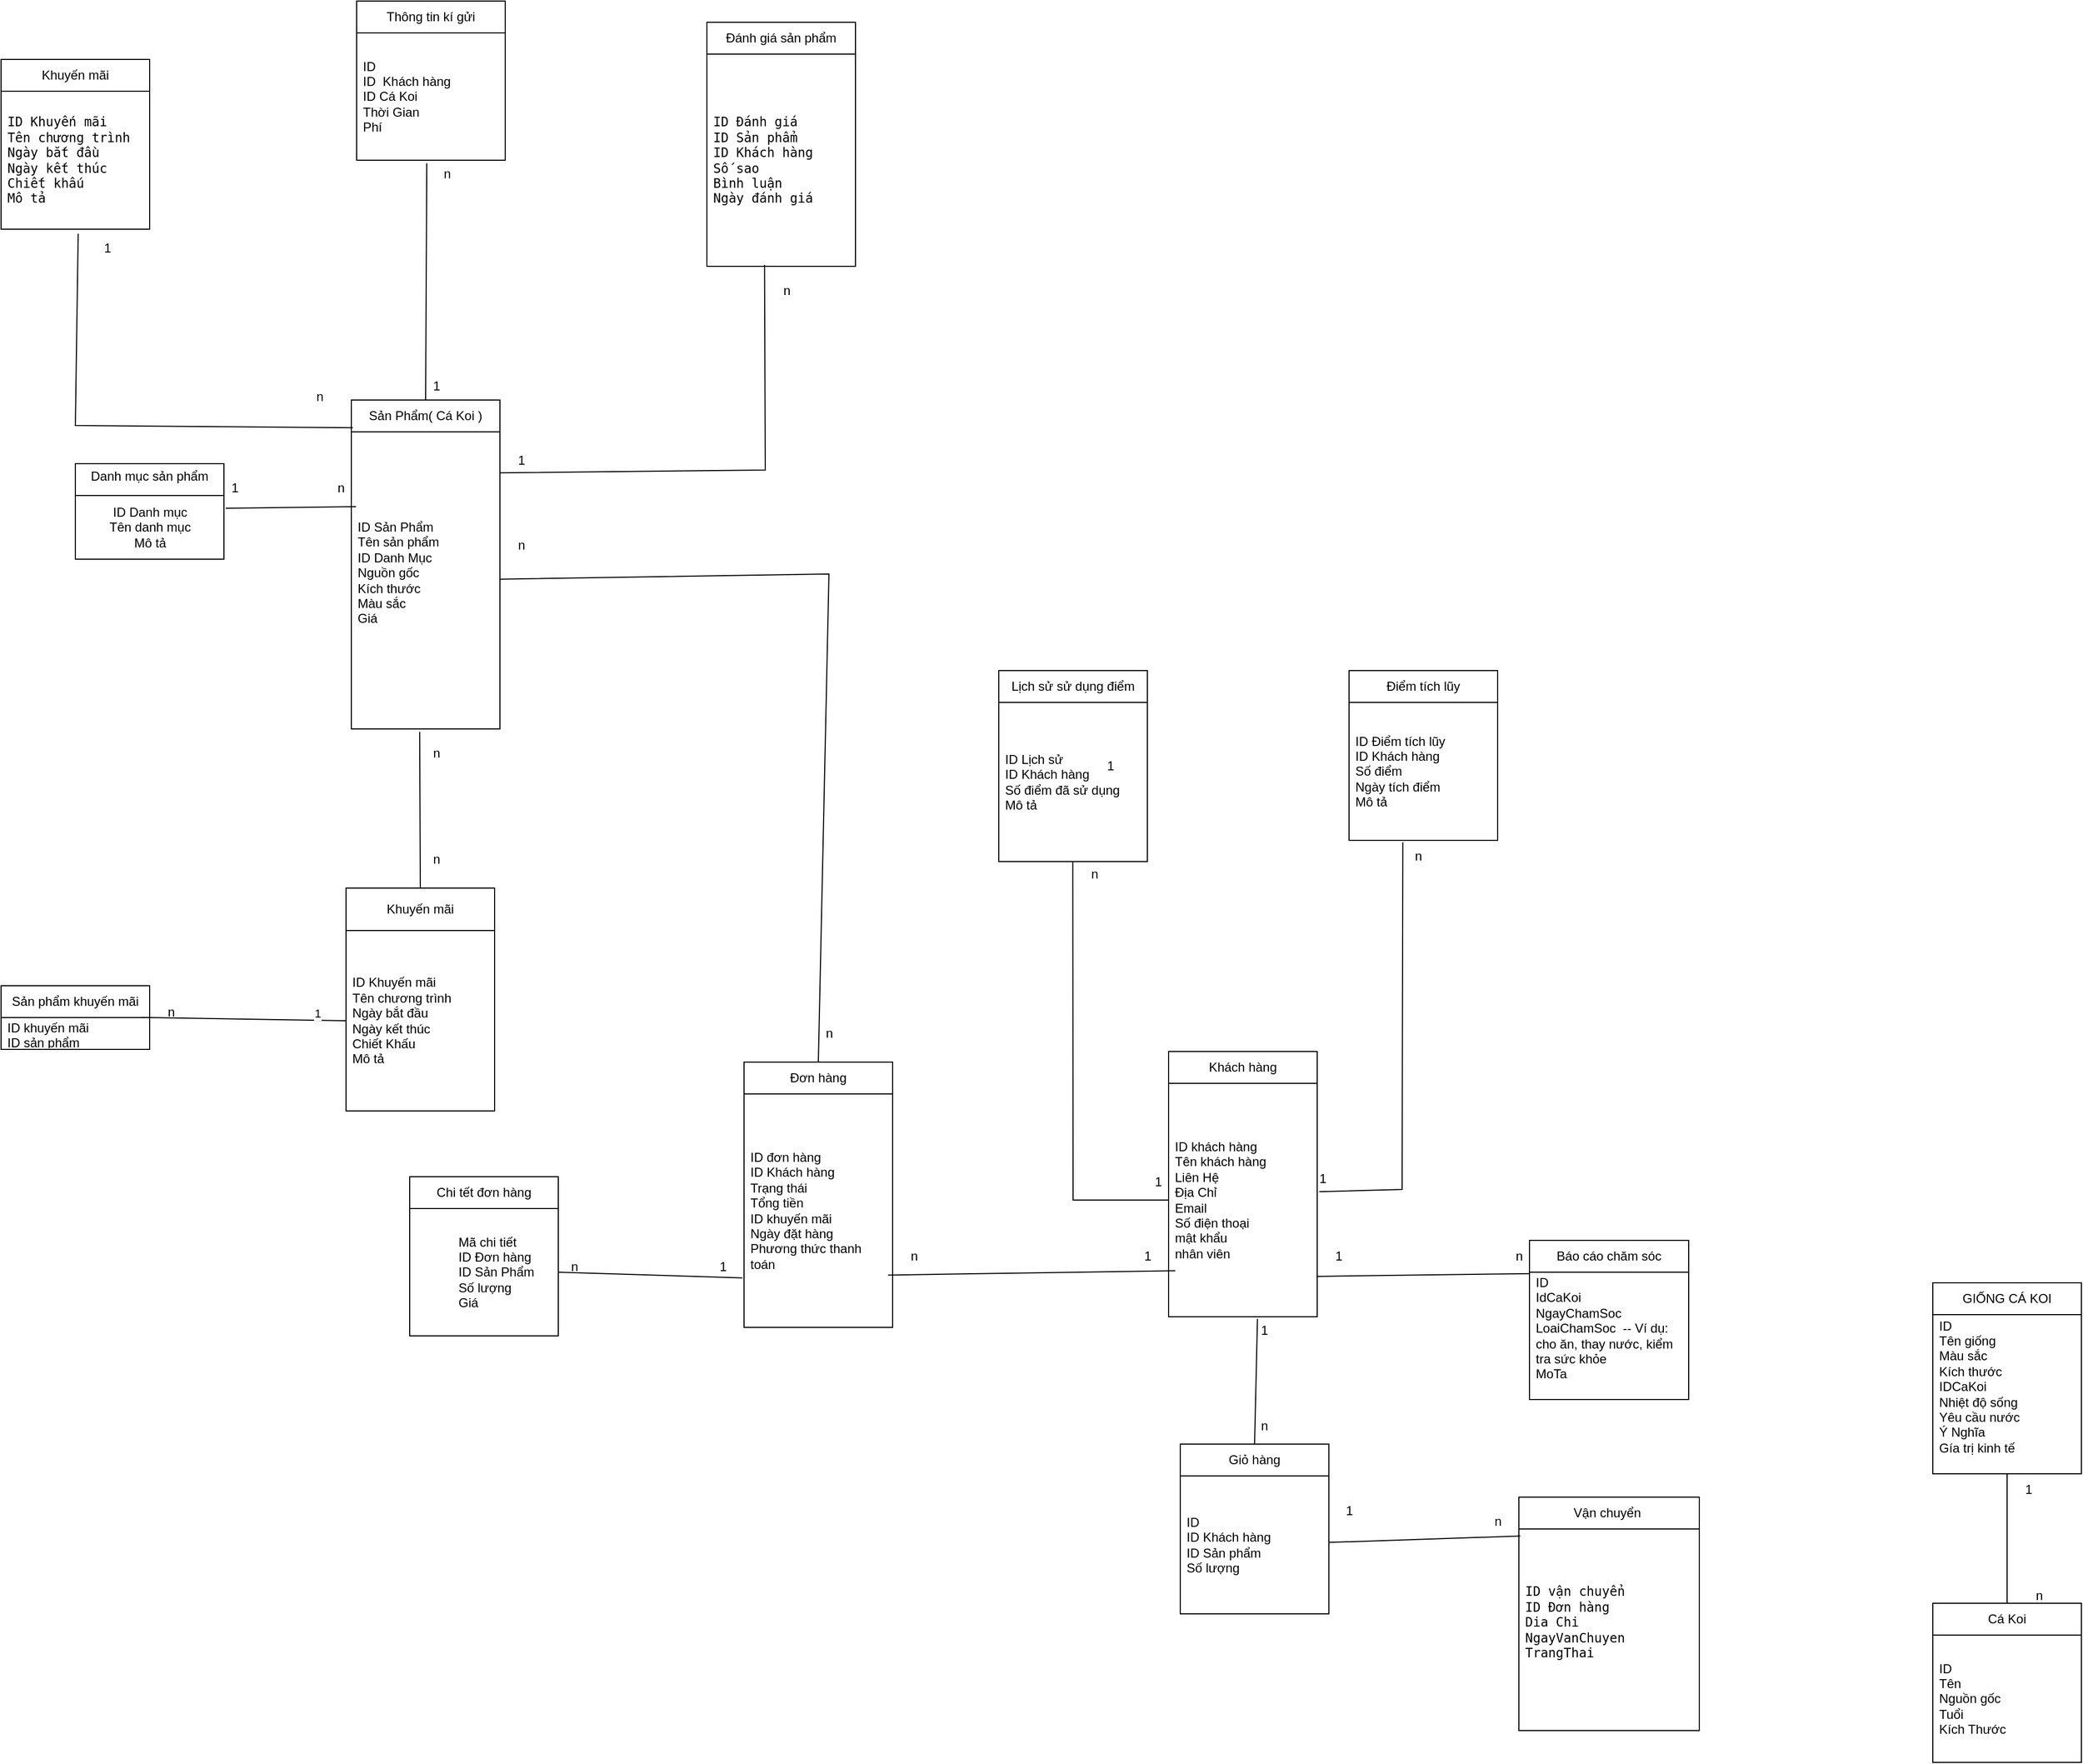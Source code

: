 <mxfile version="25.0.3">
  <diagram name="Trang-1" id="_Gy02h3S8PTMjMVLU8HQ">
    <mxGraphModel grid="1" page="1" gridSize="10" guides="1" tooltips="1" connect="1" arrows="1" fold="1" pageScale="1" pageWidth="827" pageHeight="1169" math="0" shadow="0">
      <root>
        <mxCell id="0" />
        <mxCell id="1" parent="0" />
        <mxCell id="FwLdbJFnqaRyB9DGUgpO-11" value="&amp;nbsp;Khách hàng&amp;nbsp;" style="swimlane;fontStyle=0;childLayout=stackLayout;horizontal=1;startSize=30;horizontalStack=0;resizeParent=1;resizeParentMax=0;resizeLast=0;collapsible=1;marginBottom=0;whiteSpace=wrap;html=1;" vertex="1" parent="1">
          <mxGeometry x="60" y="-970" width="140" height="250" as="geometry" />
        </mxCell>
        <mxCell id="FwLdbJFnqaRyB9DGUgpO-13" value="ID khách hàng&lt;div&gt;Tên khách hàng&lt;div&gt;Liên Hệ&lt;/div&gt;&lt;div&gt;Địa Chỉ&lt;/div&gt;&lt;div&gt;Email&lt;/div&gt;&lt;div&gt;Số điện thoại&lt;/div&gt;&lt;div&gt;mật khẩu&lt;/div&gt;&lt;/div&gt;&lt;div&gt;nhân viên&lt;/div&gt;" style="text;strokeColor=none;fillColor=none;align=left;verticalAlign=middle;spacingLeft=4;spacingRight=4;overflow=hidden;points=[[0,0.5],[1,0.5]];portConstraint=eastwest;rotatable=0;whiteSpace=wrap;html=1;" vertex="1" parent="FwLdbJFnqaRyB9DGUgpO-11">
          <mxGeometry y="30" width="140" height="220" as="geometry" />
        </mxCell>
        <mxCell id="FwLdbJFnqaRyB9DGUgpO-15" value="Cá Koi" style="swimlane;fontStyle=0;childLayout=stackLayout;horizontal=1;startSize=30;horizontalStack=0;resizeParent=1;resizeParentMax=0;resizeLast=0;collapsible=1;marginBottom=0;whiteSpace=wrap;html=1;" vertex="1" parent="1">
          <mxGeometry x="780" y="-450" width="140" height="150" as="geometry" />
        </mxCell>
        <mxCell id="FwLdbJFnqaRyB9DGUgpO-16" value="ID&lt;div&gt;Tên&lt;/div&gt;&lt;div&gt;Nguồn gốc&lt;/div&gt;&lt;div&gt;Tuổi&lt;/div&gt;&lt;div&gt;Kích Thước&lt;/div&gt;" style="text;strokeColor=none;fillColor=none;align=left;verticalAlign=middle;spacingLeft=4;spacingRight=4;overflow=hidden;points=[[0,0.5],[1,0.5]];portConstraint=eastwest;rotatable=0;whiteSpace=wrap;html=1;" vertex="1" parent="FwLdbJFnqaRyB9DGUgpO-15">
          <mxGeometry y="30" width="140" height="120" as="geometry" />
        </mxCell>
        <mxCell id="FwLdbJFnqaRyB9DGUgpO-19" value="Thông tin kí gửi" style="swimlane;fontStyle=0;childLayout=stackLayout;horizontal=1;startSize=30;horizontalStack=0;resizeParent=1;resizeParentMax=0;resizeLast=0;collapsible=1;marginBottom=0;whiteSpace=wrap;html=1;" vertex="1" parent="1">
          <mxGeometry x="-705" y="-1960" width="140" height="150" as="geometry" />
        </mxCell>
        <mxCell id="FwLdbJFnqaRyB9DGUgpO-20" value="ID&lt;div&gt;ID&amp;nbsp; Khách hàng&lt;/div&gt;&lt;div&gt;ID Cá Koi&lt;/div&gt;&lt;div&gt;Thời Gian&lt;/div&gt;&lt;div&gt;Phí&lt;/div&gt;" style="text;strokeColor=none;fillColor=none;align=left;verticalAlign=middle;spacingLeft=4;spacingRight=4;overflow=hidden;points=[[0,0.5],[1,0.5]];portConstraint=eastwest;rotatable=0;whiteSpace=wrap;html=1;" vertex="1" parent="FwLdbJFnqaRyB9DGUgpO-19">
          <mxGeometry y="30" width="140" height="120" as="geometry" />
        </mxCell>
        <mxCell id="FwLdbJFnqaRyB9DGUgpO-25" value="Báo cáo chăm sóc" style="swimlane;fontStyle=0;childLayout=stackLayout;horizontal=1;startSize=30;horizontalStack=0;resizeParent=1;resizeParentMax=0;resizeLast=0;collapsible=1;marginBottom=0;whiteSpace=wrap;html=1;" vertex="1" parent="1">
          <mxGeometry x="400" y="-792" width="150" height="150" as="geometry" />
        </mxCell>
        <mxCell id="FwLdbJFnqaRyB9DGUgpO-26" value="&lt;div&gt;ID&lt;/div&gt;&lt;div&gt;IdCaKoi&lt;/div&gt;&lt;div&gt;NgayChamSoc&lt;/div&gt;&lt;div&gt;LoaiChamSoc&amp;nbsp;&amp;nbsp;-- Ví dụ: cho ăn, thay nước, kiểm tra sức khỏe&lt;/div&gt;&lt;div&gt;MoTa&lt;/div&gt;&lt;div&gt;&lt;br&gt;&lt;/div&gt;" style="text;strokeColor=none;fillColor=none;align=left;verticalAlign=middle;spacingLeft=4;spacingRight=4;overflow=hidden;points=[[0,0.5],[1,0.5]];portConstraint=eastwest;rotatable=0;whiteSpace=wrap;html=1;" vertex="1" parent="FwLdbJFnqaRyB9DGUgpO-25">
          <mxGeometry y="30" width="150" height="120" as="geometry" />
        </mxCell>
        <mxCell id="FwLdbJFnqaRyB9DGUgpO-28" value="&lt;table&gt;&lt;tbody&gt;&lt;tr&gt;&lt;td&gt;Danh mục sản phẩm&lt;/td&gt;&lt;/tr&gt;&lt;/tbody&gt;&lt;/table&gt;&lt;table&gt;&lt;tbody&gt;&lt;tr&gt;&lt;td&gt;&lt;/td&gt;&lt;/tr&gt;&lt;/tbody&gt;&lt;/table&gt;" style="swimlane;fontStyle=0;childLayout=stackLayout;horizontal=1;startSize=30;horizontalStack=0;resizeParent=1;resizeParentMax=0;resizeLast=0;collapsible=1;marginBottom=0;whiteSpace=wrap;html=1;" vertex="1" parent="1">
          <mxGeometry x="-970" y="-1524" width="140" height="90" as="geometry" />
        </mxCell>
        <mxCell id="FwLdbJFnqaRyB9DGUgpO-34" value="ID Danh mục&lt;div&gt;Tên danh mục&lt;/div&gt;&lt;div&gt;Mô tả&lt;/div&gt;" style="text;html=1;align=center;verticalAlign=middle;resizable=0;points=[];autosize=1;strokeColor=none;fillColor=none;" vertex="1" parent="FwLdbJFnqaRyB9DGUgpO-28">
          <mxGeometry y="30" width="140" height="60" as="geometry" />
        </mxCell>
        <mxCell id="FwLdbJFnqaRyB9DGUgpO-35" value="Sản Phẩm( Cá Koi )" style="swimlane;fontStyle=0;childLayout=stackLayout;horizontal=1;startSize=30;horizontalStack=0;resizeParent=1;resizeParentMax=0;resizeLast=0;collapsible=1;marginBottom=0;whiteSpace=wrap;html=1;" vertex="1" parent="1">
          <mxGeometry x="-710" y="-1584" width="140" height="310" as="geometry" />
        </mxCell>
        <mxCell id="FwLdbJFnqaRyB9DGUgpO-36" value="ID Sản Phẩm&lt;div&gt;Tên sản phẩm&lt;/div&gt;&lt;div&gt;ID Danh Mục&lt;/div&gt;&lt;div&gt;Nguồn gốc&lt;/div&gt;&lt;div&gt;Kích thước&lt;/div&gt;&lt;div&gt;Màu sắc&lt;/div&gt;&lt;div&gt;&lt;span style=&quot;background-color: initial;&quot;&gt;Giá&lt;/span&gt;&lt;/div&gt;&lt;div&gt;&lt;br&gt;&lt;/div&gt;" style="text;strokeColor=none;fillColor=none;align=left;verticalAlign=middle;spacingLeft=4;spacingRight=4;overflow=hidden;points=[[0,0.5],[1,0.5]];portConstraint=eastwest;rotatable=0;whiteSpace=wrap;html=1;" vertex="1" parent="FwLdbJFnqaRyB9DGUgpO-35">
          <mxGeometry y="30" width="140" height="280" as="geometry" />
        </mxCell>
        <mxCell id="FwLdbJFnqaRyB9DGUgpO-39" value="Đơn hàng" style="swimlane;fontStyle=0;childLayout=stackLayout;horizontal=1;startSize=30;horizontalStack=0;resizeParent=1;resizeParentMax=0;resizeLast=0;collapsible=1;marginBottom=0;whiteSpace=wrap;html=1;" vertex="1" parent="1">
          <mxGeometry x="-340" y="-960" width="140" height="250" as="geometry" />
        </mxCell>
        <mxCell id="FwLdbJFnqaRyB9DGUgpO-40" value="ID đơn hàng&lt;div&gt;ID Khách hàng&lt;/div&gt;&lt;div&gt;Trạng thái&amp;nbsp;&lt;/div&gt;&lt;div&gt;Tổng tiền&lt;/div&gt;&lt;div&gt;ID khuyến mãi&lt;/div&gt;&lt;div&gt;Ngày đặt hàng&lt;/div&gt;&lt;div&gt;Phương thức thanh toán&lt;/div&gt;" style="text;strokeColor=none;fillColor=none;align=left;verticalAlign=middle;spacingLeft=4;spacingRight=4;overflow=hidden;points=[[0,0.5],[1,0.5]];portConstraint=eastwest;rotatable=0;whiteSpace=wrap;html=1;" vertex="1" parent="FwLdbJFnqaRyB9DGUgpO-39">
          <mxGeometry y="30" width="140" height="220" as="geometry" />
        </mxCell>
        <mxCell id="FwLdbJFnqaRyB9DGUgpO-43" value="Chi tết đơn hàng" style="swimlane;fontStyle=0;childLayout=stackLayout;horizontal=1;startSize=30;horizontalStack=0;resizeParent=1;resizeParentMax=0;resizeLast=0;collapsible=1;marginBottom=0;whiteSpace=wrap;html=1;" vertex="1" parent="1">
          <mxGeometry x="-655" y="-852" width="140" height="150" as="geometry" />
        </mxCell>
        <mxCell id="FwLdbJFnqaRyB9DGUgpO-44" value="&lt;blockquote style=&quot;margin: 0 0 0 40px; border: none; padding: 0px;&quot;&gt;Mã chi tiết&lt;/blockquote&gt;&lt;blockquote style=&quot;margin: 0 0 0 40px; border: none; padding: 0px;&quot;&gt;&lt;span style=&quot;background-color: initial;&quot;&gt;ID Đơn hàng&amp;nbsp;&lt;/span&gt;&lt;/blockquote&gt;&lt;blockquote style=&quot;margin: 0 0 0 40px; border: none; padding: 0px;&quot;&gt;&lt;span style=&quot;background-color: initial;&quot;&gt;ID Sản Phẩm&lt;/span&gt;&lt;/blockquote&gt;&lt;blockquote style=&quot;margin: 0 0 0 40px; border: none; padding: 0px;&quot;&gt;Số lượng&lt;/blockquote&gt;&lt;blockquote style=&quot;margin: 0 0 0 40px; border: none; padding: 0px;&quot;&gt;Giá&lt;/blockquote&gt;" style="text;strokeColor=none;fillColor=none;align=left;verticalAlign=middle;spacingLeft=4;spacingRight=4;overflow=hidden;points=[[0,0.5],[1,0.5]];portConstraint=eastwest;rotatable=0;whiteSpace=wrap;html=1;" vertex="1" parent="FwLdbJFnqaRyB9DGUgpO-43">
          <mxGeometry y="30" width="140" height="120" as="geometry" />
        </mxCell>
        <mxCell id="FwLdbJFnqaRyB9DGUgpO-47" value="Giỏ hàng" style="swimlane;fontStyle=0;childLayout=stackLayout;horizontal=1;startSize=30;horizontalStack=0;resizeParent=1;resizeParentMax=0;resizeLast=0;collapsible=1;marginBottom=0;whiteSpace=wrap;html=1;" vertex="1" parent="1">
          <mxGeometry x="71" y="-600" width="140" height="160" as="geometry" />
        </mxCell>
        <mxCell id="FwLdbJFnqaRyB9DGUgpO-48" value="&lt;div&gt;ID&lt;/div&gt;ID Khách hàng&lt;div&gt;ID Sản phẩm&lt;/div&gt;&lt;div&gt;Số lượng&lt;/div&gt;" style="text;strokeColor=none;fillColor=none;align=left;verticalAlign=middle;spacingLeft=4;spacingRight=4;overflow=hidden;points=[[0,0.5],[1,0.5]];portConstraint=eastwest;rotatable=0;whiteSpace=wrap;html=1;" vertex="1" parent="FwLdbJFnqaRyB9DGUgpO-47">
          <mxGeometry y="30" width="140" height="130" as="geometry" />
        </mxCell>
        <mxCell id="RAPLYx_h_htcPJ6WOV8Q-5" value="Đánh giá sản phẩm" style="swimlane;fontStyle=0;childLayout=stackLayout;horizontal=1;startSize=30;horizontalStack=0;resizeParent=1;resizeParentMax=0;resizeLast=0;collapsible=1;marginBottom=0;whiteSpace=wrap;html=1;" vertex="1" parent="1">
          <mxGeometry x="-375" y="-1940" width="140" height="230" as="geometry" />
        </mxCell>
        <mxCell id="RAPLYx_h_htcPJ6WOV8Q-6" value="&lt;code&gt;ID Đánh giá&lt;/code&gt;&lt;div&gt;&lt;code&gt;ID Sản phẩm&lt;/code&gt;&lt;/div&gt;&lt;div&gt;&lt;code style=&quot;background-color: initial;&quot;&gt;ID Khách hàng&lt;/code&gt;&lt;/div&gt;&lt;div&gt;&lt;code&gt;Số sao&lt;/code&gt;&lt;/div&gt;&lt;div&gt;&lt;code style=&quot;background-color: initial;&quot;&gt;Bình luận&lt;/code&gt;&lt;/div&gt;&lt;div&gt;&lt;code&gt;Ngày đánh giá&lt;/code&gt;&lt;/div&gt;" style="text;strokeColor=none;fillColor=none;align=left;verticalAlign=middle;spacingLeft=4;spacingRight=4;overflow=hidden;points=[[0,0.5],[1,0.5]];portConstraint=eastwest;rotatable=0;whiteSpace=wrap;html=1;" vertex="1" parent="RAPLYx_h_htcPJ6WOV8Q-5">
          <mxGeometry y="30" width="140" height="200" as="geometry" />
        </mxCell>
        <mxCell id="RAPLYx_h_htcPJ6WOV8Q-9" value="Khuyến mãi" style="swimlane;fontStyle=0;childLayout=stackLayout;horizontal=1;startSize=30;horizontalStack=0;resizeParent=1;resizeParentMax=0;resizeLast=0;collapsible=1;marginBottom=0;whiteSpace=wrap;html=1;" vertex="1" parent="1">
          <mxGeometry x="-1040" y="-1905" width="140" height="160" as="geometry" />
        </mxCell>
        <mxCell id="RAPLYx_h_htcPJ6WOV8Q-10" value="&lt;code&gt;ID Khuyến mãi&lt;/code&gt;&lt;div&gt;&lt;code&gt;Tên chương trình&lt;/code&gt;&lt;/div&gt;&lt;div&gt;&lt;code&gt;Ngày bắt đầu&lt;/code&gt;&lt;/div&gt;&lt;div&gt;&lt;code&gt;Ngày kết thúc&lt;/code&gt;&lt;/div&gt;&lt;div&gt;&lt;code style=&quot;background-color: initial;&quot;&gt;Chiết khấu&lt;/code&gt;&lt;/div&gt;&lt;div&gt;&lt;code style=&quot;background-color: initial;&quot;&gt;Mô tả&lt;/code&gt;&lt;/div&gt;" style="text;strokeColor=none;fillColor=none;align=left;verticalAlign=middle;spacingLeft=4;spacingRight=4;overflow=hidden;points=[[0,0.5],[1,0.5]];portConstraint=eastwest;rotatable=0;whiteSpace=wrap;html=1;" vertex="1" parent="RAPLYx_h_htcPJ6WOV8Q-9">
          <mxGeometry y="30" width="140" height="130" as="geometry" />
        </mxCell>
        <mxCell id="RAPLYx_h_htcPJ6WOV8Q-13" value="Sản phẩm khuyến mãi" style="swimlane;fontStyle=0;childLayout=stackLayout;horizontal=1;startSize=30;horizontalStack=0;resizeParent=1;resizeParentMax=0;resizeLast=0;collapsible=1;marginBottom=0;whiteSpace=wrap;html=1;" vertex="1" parent="1">
          <mxGeometry x="-1040" y="-1032" width="140" height="60" as="geometry" />
        </mxCell>
        <mxCell id="RAPLYx_h_htcPJ6WOV8Q-14" value="ID khuyến mãi&lt;div&gt;ID sản phẩm&lt;/div&gt;" style="text;strokeColor=none;fillColor=none;align=left;verticalAlign=middle;spacingLeft=4;spacingRight=4;overflow=hidden;points=[[0,0.5],[1,0.5]];portConstraint=eastwest;rotatable=0;whiteSpace=wrap;html=1;" vertex="1" parent="RAPLYx_h_htcPJ6WOV8Q-13">
          <mxGeometry y="30" width="140" height="30" as="geometry" />
        </mxCell>
        <mxCell id="RAPLYx_h_htcPJ6WOV8Q-17" value="Vận chuyển&amp;nbsp;" style="swimlane;fontStyle=0;childLayout=stackLayout;horizontal=1;startSize=30;horizontalStack=0;resizeParent=1;resizeParentMax=0;resizeLast=0;collapsible=1;marginBottom=0;whiteSpace=wrap;html=1;" vertex="1" parent="1">
          <mxGeometry x="390" y="-550" width="170" height="220" as="geometry" />
        </mxCell>
        <mxCell id="RAPLYx_h_htcPJ6WOV8Q-18" value="&lt;code&gt;ID vận chuyển&lt;/code&gt;&lt;div&gt;&lt;code&gt;ID Đơn hàng&lt;/code&gt;&lt;div&gt;&lt;font face=&quot;monospace&quot;&gt;Dia Chi&lt;/font&gt;&lt;/div&gt;&lt;/div&gt;&lt;div&gt;&lt;font face=&quot;monospace&quot;&gt;NgayVanChuyen&lt;br&gt;TrangThai&lt;br&gt;&lt;br&gt;&lt;/font&gt;&lt;/div&gt;" style="text;strokeColor=none;fillColor=none;align=left;verticalAlign=middle;spacingLeft=4;spacingRight=4;overflow=hidden;points=[[0,0.5],[1,0.5]];portConstraint=eastwest;rotatable=0;whiteSpace=wrap;html=1;" vertex="1" parent="RAPLYx_h_htcPJ6WOV8Q-17">
          <mxGeometry y="30" width="170" height="190" as="geometry" />
        </mxCell>
        <mxCell id="11JsRcjSmpxY1BiysFIB-1" value="GIỐNG CÁ KOI" style="swimlane;fontStyle=0;childLayout=stackLayout;horizontal=1;startSize=30;horizontalStack=0;resizeParent=1;resizeParentMax=0;resizeLast=0;collapsible=1;marginBottom=0;whiteSpace=wrap;html=1;" vertex="1" parent="1">
          <mxGeometry x="780" y="-752" width="140" height="180" as="geometry" />
        </mxCell>
        <mxCell id="11JsRcjSmpxY1BiysFIB-3" value="&lt;div&gt;ID&lt;/div&gt;Tên giống&lt;div&gt;Màu sắc&amp;nbsp;&lt;/div&gt;&lt;div&gt;Kích thước&lt;/div&gt;&lt;div&gt;IDCaKoi&lt;/div&gt;&lt;div&gt;Nhiệt độ sống&lt;/div&gt;&lt;div&gt;Yêu cầu nước&lt;/div&gt;&lt;div&gt;Ý Nghĩa&amp;nbsp;&lt;/div&gt;&lt;div&gt;Gía trị kinh tế&lt;/div&gt;&lt;div&gt;&lt;br&gt;&lt;/div&gt;" style="text;strokeColor=none;fillColor=none;align=left;verticalAlign=middle;spacingLeft=4;spacingRight=4;overflow=hidden;points=[[0,0.5],[1,0.5]];portConstraint=eastwest;rotatable=0;whiteSpace=wrap;html=1;" vertex="1" parent="11JsRcjSmpxY1BiysFIB-1">
          <mxGeometry y="30" width="140" height="150" as="geometry" />
        </mxCell>
        <mxCell id="11JsRcjSmpxY1BiysFIB-5" value="Khuyến mãi" style="swimlane;fontStyle=0;childLayout=stackLayout;horizontal=1;startSize=40;horizontalStack=0;resizeParent=1;resizeParentMax=0;resizeLast=0;collapsible=1;marginBottom=0;whiteSpace=wrap;html=1;" vertex="1" parent="1">
          <mxGeometry x="-715" y="-1124" width="140" height="210" as="geometry" />
        </mxCell>
        <mxCell id="11JsRcjSmpxY1BiysFIB-6" value="ID Khuyến mãi&lt;div&gt;Tên chương trình&lt;/div&gt;&lt;div&gt;&lt;span style=&quot;background-color: initial;&quot;&gt;Ngày bắt đầu&lt;/span&gt;&lt;/div&gt;&lt;div&gt;Ngày kết thúc&lt;/div&gt;&lt;div&gt;Chiết Khấu&lt;/div&gt;&lt;div&gt;Mô tả&lt;/div&gt;" style="text;strokeColor=none;fillColor=none;align=left;verticalAlign=middle;spacingLeft=4;spacingRight=4;overflow=hidden;points=[[0,0.5],[1,0.5]];portConstraint=eastwest;rotatable=0;whiteSpace=wrap;html=1;" vertex="1" parent="11JsRcjSmpxY1BiysFIB-5">
          <mxGeometry y="40" width="140" height="170" as="geometry" />
        </mxCell>
        <mxCell id="11JsRcjSmpxY1BiysFIB-13" value="Điểm tích lũy" style="swimlane;fontStyle=0;childLayout=stackLayout;horizontal=1;startSize=30;horizontalStack=0;resizeParent=1;resizeParentMax=0;resizeLast=0;collapsible=1;marginBottom=0;whiteSpace=wrap;html=1;" vertex="1" parent="1">
          <mxGeometry x="230" y="-1329" width="140" height="160" as="geometry" />
        </mxCell>
        <mxCell id="11JsRcjSmpxY1BiysFIB-14" value="ID Điểm tích lũy&lt;div&gt;ID Khách hàng&lt;/div&gt;&lt;div&gt;Số điểm&lt;/div&gt;&lt;div&gt;Ngày tích điểm&lt;/div&gt;&lt;div&gt;Mô tả&lt;/div&gt;" style="text;strokeColor=none;fillColor=none;align=left;verticalAlign=middle;spacingLeft=4;spacingRight=4;overflow=hidden;points=[[0,0.5],[1,0.5]];portConstraint=eastwest;rotatable=0;whiteSpace=wrap;html=1;" vertex="1" parent="11JsRcjSmpxY1BiysFIB-13">
          <mxGeometry y="30" width="140" height="130" as="geometry" />
        </mxCell>
        <mxCell id="11JsRcjSmpxY1BiysFIB-17" value="Lịch sử sử dụng điểm" style="swimlane;fontStyle=0;childLayout=stackLayout;horizontal=1;startSize=30;horizontalStack=0;resizeParent=1;resizeParentMax=0;resizeLast=0;collapsible=1;marginBottom=0;whiteSpace=wrap;html=1;" vertex="1" parent="1">
          <mxGeometry x="-100" y="-1329" width="140" height="180" as="geometry" />
        </mxCell>
        <mxCell id="11JsRcjSmpxY1BiysFIB-18" value="ID Lịch sử&lt;div&gt;ID Khách hàng&lt;/div&gt;&lt;div&gt;Số điểm đã sử dụng&lt;/div&gt;&lt;div&gt;Mô tả&lt;/div&gt;" style="text;strokeColor=none;fillColor=none;align=left;verticalAlign=middle;spacingLeft=4;spacingRight=4;overflow=hidden;points=[[0,0.5],[1,0.5]];portConstraint=eastwest;rotatable=0;whiteSpace=wrap;html=1;" vertex="1" parent="11JsRcjSmpxY1BiysFIB-17">
          <mxGeometry y="30" width="140" height="150" as="geometry" />
        </mxCell>
        <mxCell id="0sxjf98X4m5t_LvyUhBg-2" value="1" style="text;html=1;align=center;verticalAlign=middle;resizable=0;points=[];autosize=1;strokeColor=none;fillColor=none;" vertex="1" parent="1">
          <mxGeometry x="190" y="-865" width="30" height="30" as="geometry" />
        </mxCell>
        <mxCell id="0sxjf98X4m5t_LvyUhBg-3" value="n" style="text;html=1;align=center;verticalAlign=middle;resizable=0;points=[];autosize=1;strokeColor=none;fillColor=none;" vertex="1" parent="1">
          <mxGeometry x="280" y="-1169" width="30" height="30" as="geometry" />
        </mxCell>
        <mxCell id="0sxjf98X4m5t_LvyUhBg-4" value="" style="endArrow=none;html=1;rounded=0;entryX=0.362;entryY=1.013;entryDx=0;entryDy=0;entryPerimeter=0;exitX=1.014;exitY=0.464;exitDx=0;exitDy=0;exitPerimeter=0;" edge="1" parent="1" source="FwLdbJFnqaRyB9DGUgpO-13" target="11JsRcjSmpxY1BiysFIB-14">
          <mxGeometry width="50" height="50" relative="1" as="geometry">
            <mxPoint x="230" y="-930" as="sourcePoint" />
            <mxPoint x="280" y="-980" as="targetPoint" />
            <Array as="points">
              <mxPoint x="280" y="-840" />
            </Array>
          </mxGeometry>
        </mxCell>
        <mxCell id="0sxjf98X4m5t_LvyUhBg-5" value="" style="endArrow=none;html=1;rounded=0;entryX=0.498;entryY=1.003;entryDx=0;entryDy=0;entryPerimeter=0;exitX=0;exitY=0.5;exitDx=0;exitDy=0;" edge="1" parent="1" source="FwLdbJFnqaRyB9DGUgpO-13" target="11JsRcjSmpxY1BiysFIB-18">
          <mxGeometry width="50" height="50" relative="1" as="geometry">
            <mxPoint x="212" y="-828" as="sourcePoint" />
            <mxPoint x="291" y="-1157" as="targetPoint" />
            <Array as="points">
              <mxPoint x="-30" y="-830" />
            </Array>
          </mxGeometry>
        </mxCell>
        <mxCell id="0sxjf98X4m5t_LvyUhBg-6" value="" style="endArrow=none;html=1;rounded=0;entryX=0.045;entryY=0.803;entryDx=0;entryDy=0;entryPerimeter=0;exitX=0.969;exitY=0.776;exitDx=0;exitDy=0;exitPerimeter=0;" edge="1" parent="1" source="FwLdbJFnqaRyB9DGUgpO-40" target="FwLdbJFnqaRyB9DGUgpO-13">
          <mxGeometry width="50" height="50" relative="1" as="geometry">
            <mxPoint x="-50" y="-700" as="sourcePoint" />
            <mxPoint y="-750" as="targetPoint" />
          </mxGeometry>
        </mxCell>
        <mxCell id="0sxjf98X4m5t_LvyUhBg-7" value="" style="endArrow=none;html=1;rounded=0;entryX=-0.012;entryY=0.788;entryDx=0;entryDy=0;exitX=1;exitY=0.5;exitDx=0;exitDy=0;entryPerimeter=0;" edge="1" parent="1" source="FwLdbJFnqaRyB9DGUgpO-44" target="FwLdbJFnqaRyB9DGUgpO-40">
          <mxGeometry width="50" height="50" relative="1" as="geometry">
            <mxPoint x="-194" y="-749" as="sourcePoint" />
            <mxPoint x="76" y="-753" as="targetPoint" />
          </mxGeometry>
        </mxCell>
        <mxCell id="0sxjf98X4m5t_LvyUhBg-8" value="1" style="text;html=1;align=center;verticalAlign=middle;resizable=0;points=[];autosize=1;strokeColor=none;fillColor=none;" vertex="1" parent="1">
          <mxGeometry x="-375" y="-782" width="30" height="30" as="geometry" />
        </mxCell>
        <mxCell id="0sxjf98X4m5t_LvyUhBg-9" value="n" style="text;html=1;align=center;verticalAlign=middle;resizable=0;points=[];autosize=1;strokeColor=none;fillColor=none;" vertex="1" parent="1">
          <mxGeometry x="-515" y="-782" width="30" height="30" as="geometry" />
        </mxCell>
        <mxCell id="0sxjf98X4m5t_LvyUhBg-10" value="1" style="text;html=1;align=center;verticalAlign=middle;resizable=0;points=[];autosize=1;strokeColor=none;fillColor=none;" vertex="1" parent="1">
          <mxGeometry x="25" y="-792" width="30" height="30" as="geometry" />
        </mxCell>
        <mxCell id="0sxjf98X4m5t_LvyUhBg-11" value="n" style="text;html=1;align=center;verticalAlign=middle;resizable=0;points=[];autosize=1;strokeColor=none;fillColor=none;" vertex="1" parent="1">
          <mxGeometry x="-195" y="-792" width="30" height="30" as="geometry" />
        </mxCell>
        <mxCell id="0sxjf98X4m5t_LvyUhBg-12" value="1" style="text;html=1;align=center;verticalAlign=middle;resizable=0;points=[];autosize=1;strokeColor=none;fillColor=none;" vertex="1" parent="1">
          <mxGeometry x="35" y="-862" width="30" height="30" as="geometry" />
        </mxCell>
        <mxCell id="0sxjf98X4m5t_LvyUhBg-13" value="n" style="text;html=1;align=center;verticalAlign=middle;resizable=0;points=[];autosize=1;strokeColor=none;fillColor=none;" vertex="1" parent="1">
          <mxGeometry x="-25" y="-1152" width="30" height="30" as="geometry" />
        </mxCell>
        <mxCell id="0sxjf98X4m5t_LvyUhBg-14" value="" style="endArrow=none;html=1;rounded=0;entryX=0.031;entryY=0.252;entryDx=0;entryDy=0;entryPerimeter=0;exitX=1.012;exitY=0.2;exitDx=0;exitDy=0;exitPerimeter=0;" edge="1" parent="1" source="FwLdbJFnqaRyB9DGUgpO-34" target="FwLdbJFnqaRyB9DGUgpO-36">
          <mxGeometry width="50" height="50" relative="1" as="geometry">
            <mxPoint x="-800" y="-1343" as="sourcePoint" />
            <mxPoint x="-750" y="-1393" as="targetPoint" />
          </mxGeometry>
        </mxCell>
        <mxCell id="0sxjf98X4m5t_LvyUhBg-15" value="1" style="text;html=1;align=center;verticalAlign=middle;resizable=0;points=[];autosize=1;strokeColor=none;fillColor=none;" vertex="1" parent="1">
          <mxGeometry x="-835" y="-1516" width="30" height="30" as="geometry" />
        </mxCell>
        <mxCell id="0sxjf98X4m5t_LvyUhBg-16" value="n" style="text;html=1;align=center;verticalAlign=middle;resizable=0;points=[];autosize=1;strokeColor=none;fillColor=none;" vertex="1" parent="1">
          <mxGeometry x="-735" y="-1516" width="30" height="30" as="geometry" />
        </mxCell>
        <mxCell id="0sxjf98X4m5t_LvyUhBg-17" value="" style="endArrow=none;html=1;rounded=0;entryX=0.5;entryY=0;entryDx=0;entryDy=0;exitX=0.46;exitY=1.01;exitDx=0;exitDy=0;exitPerimeter=0;" edge="1" parent="1" source="FwLdbJFnqaRyB9DGUgpO-36" target="11JsRcjSmpxY1BiysFIB-5">
          <mxGeometry width="50" height="50" relative="1" as="geometry">
            <mxPoint x="-910" y="-1174" as="sourcePoint" />
            <mxPoint x="-860" y="-1224" as="targetPoint" />
          </mxGeometry>
        </mxCell>
        <mxCell id="0sxjf98X4m5t_LvyUhBg-18" value="n" style="text;html=1;align=center;verticalAlign=middle;resizable=0;points=[];autosize=1;strokeColor=none;fillColor=none;" vertex="1" parent="1">
          <mxGeometry x="-645" y="-1166" width="30" height="30" as="geometry" />
        </mxCell>
        <mxCell id="0sxjf98X4m5t_LvyUhBg-19" value="n" style="text;html=1;align=center;verticalAlign=middle;resizable=0;points=[];autosize=1;strokeColor=none;fillColor=none;" vertex="1" parent="1">
          <mxGeometry x="-645" y="-1266" width="30" height="30" as="geometry" />
        </mxCell>
        <mxCell id="0sxjf98X4m5t_LvyUhBg-21" value="" style="endArrow=none;html=1;rounded=0;entryX=0.598;entryY=1.009;entryDx=0;entryDy=0;entryPerimeter=0;exitX=0.5;exitY=0;exitDx=0;exitDy=0;" edge="1" parent="1" source="FwLdbJFnqaRyB9DGUgpO-47" target="FwLdbJFnqaRyB9DGUgpO-13">
          <mxGeometry width="50" height="50" relative="1" as="geometry">
            <mxPoint x="-270" y="-530" as="sourcePoint" />
            <mxPoint x="-220" y="-580" as="targetPoint" />
          </mxGeometry>
        </mxCell>
        <mxCell id="0sxjf98X4m5t_LvyUhBg-22" value="1" style="text;html=1;align=center;verticalAlign=middle;resizable=0;points=[];autosize=1;strokeColor=none;fillColor=none;" vertex="1" parent="1">
          <mxGeometry x="135" y="-722" width="30" height="30" as="geometry" />
        </mxCell>
        <mxCell id="0sxjf98X4m5t_LvyUhBg-23" value="n" style="text;html=1;align=center;verticalAlign=middle;resizable=0;points=[];autosize=1;strokeColor=none;fillColor=none;" vertex="1" parent="1">
          <mxGeometry x="135" y="-632" width="30" height="30" as="geometry" />
        </mxCell>
        <mxCell id="0sxjf98X4m5t_LvyUhBg-24" value="" style="endArrow=none;html=1;rounded=0;entryX=0.5;entryY=0;entryDx=0;entryDy=0;" edge="1" parent="1" source="FwLdbJFnqaRyB9DGUgpO-36" target="FwLdbJFnqaRyB9DGUgpO-39">
          <mxGeometry width="50" height="50" relative="1" as="geometry">
            <mxPoint x="-400" y="-1330" as="sourcePoint" />
            <mxPoint x="-350" y="-1380" as="targetPoint" />
            <Array as="points">
              <mxPoint x="-260" y="-1420" />
            </Array>
          </mxGeometry>
        </mxCell>
        <mxCell id="0sxjf98X4m5t_LvyUhBg-25" value="n" style="text;html=1;align=center;verticalAlign=middle;resizable=0;points=[];autosize=1;strokeColor=none;fillColor=none;" vertex="1" parent="1">
          <mxGeometry x="-275" y="-1002" width="30" height="30" as="geometry" />
        </mxCell>
        <mxCell id="0sxjf98X4m5t_LvyUhBg-26" value="n" style="text;html=1;align=center;verticalAlign=middle;resizable=0;points=[];autosize=1;strokeColor=none;fillColor=none;" vertex="1" parent="1">
          <mxGeometry x="-565" y="-1462" width="30" height="30" as="geometry" />
        </mxCell>
        <mxCell id="0sxjf98X4m5t_LvyUhBg-28" value="" style="endArrow=none;html=1;rounded=0;entryX=0.004;entryY=0.011;entryDx=0;entryDy=0;entryPerimeter=0;exitX=0.995;exitY=0.827;exitDx=0;exitDy=0;exitPerimeter=0;" edge="1" parent="1" source="FwLdbJFnqaRyB9DGUgpO-13" target="FwLdbJFnqaRyB9DGUgpO-26">
          <mxGeometry width="50" height="50" relative="1" as="geometry">
            <mxPoint x="-320" y="-590" as="sourcePoint" />
            <mxPoint x="-270" y="-640" as="targetPoint" />
          </mxGeometry>
        </mxCell>
        <mxCell id="0sxjf98X4m5t_LvyUhBg-29" value="1" style="text;html=1;align=center;verticalAlign=middle;resizable=0;points=[];autosize=1;strokeColor=none;fillColor=none;" vertex="1" parent="1">
          <mxGeometry x="205" y="-792" width="30" height="30" as="geometry" />
        </mxCell>
        <mxCell id="0sxjf98X4m5t_LvyUhBg-30" value="n" style="text;html=1;align=center;verticalAlign=middle;resizable=0;points=[];autosize=1;strokeColor=none;fillColor=none;" vertex="1" parent="1">
          <mxGeometry x="375" y="-792" width="30" height="30" as="geometry" />
        </mxCell>
        <mxCell id="0sxjf98X4m5t_LvyUhBg-31" value="" style="endArrow=none;html=1;rounded=0;entryX=0.472;entryY=1.025;entryDx=0;entryDy=0;entryPerimeter=0;exitX=0.5;exitY=0;exitDx=0;exitDy=0;" edge="1" parent="1" source="FwLdbJFnqaRyB9DGUgpO-35" target="FwLdbJFnqaRyB9DGUgpO-20">
          <mxGeometry width="50" height="50" relative="1" as="geometry">
            <mxPoint x="-720" y="-1630" as="sourcePoint" />
            <mxPoint x="-670" y="-1680" as="targetPoint" />
          </mxGeometry>
        </mxCell>
        <mxCell id="0sxjf98X4m5t_LvyUhBg-32" value="1" style="text;html=1;align=center;verticalAlign=middle;resizable=0;points=[];autosize=1;strokeColor=none;fillColor=none;" vertex="1" parent="1">
          <mxGeometry x="-10" y="-1254" width="30" height="30" as="geometry" />
        </mxCell>
        <mxCell id="0sxjf98X4m5t_LvyUhBg-33" value="n" style="text;html=1;align=center;verticalAlign=middle;resizable=0;points=[];autosize=1;strokeColor=none;fillColor=none;" vertex="1" parent="1">
          <mxGeometry x="-635" y="-1812" width="30" height="30" as="geometry" />
        </mxCell>
        <mxCell id="0sxjf98X4m5t_LvyUhBg-34" value="" style="endArrow=none;html=1;rounded=0;exitX=1;exitY=0.138;exitDx=0;exitDy=0;exitPerimeter=0;entryX=0.388;entryY=0.993;entryDx=0;entryDy=0;entryPerimeter=0;" edge="1" parent="1" source="FwLdbJFnqaRyB9DGUgpO-36" target="RAPLYx_h_htcPJ6WOV8Q-6">
          <mxGeometry width="50" height="50" relative="1" as="geometry">
            <mxPoint x="-500" y="-1510" as="sourcePoint" />
            <mxPoint x="-450" y="-1560" as="targetPoint" />
            <Array as="points">
              <mxPoint x="-320" y="-1518" />
            </Array>
          </mxGeometry>
        </mxCell>
        <mxCell id="0sxjf98X4m5t_LvyUhBg-35" value="1" style="text;html=1;align=center;verticalAlign=middle;resizable=0;points=[];autosize=1;strokeColor=none;fillColor=none;" vertex="1" parent="1">
          <mxGeometry x="-565" y="-1542" width="30" height="30" as="geometry" />
        </mxCell>
        <mxCell id="0sxjf98X4m5t_LvyUhBg-36" value="n" style="text;html=1;align=center;verticalAlign=middle;resizable=0;points=[];autosize=1;strokeColor=none;fillColor=none;" vertex="1" parent="1">
          <mxGeometry x="-315" y="-1702" width="30" height="30" as="geometry" />
        </mxCell>
        <mxCell id="0sxjf98X4m5t_LvyUhBg-37" value="" style="endArrow=none;html=1;rounded=0;entryX=0.01;entryY=-0.014;entryDx=0;entryDy=0;entryPerimeter=0;exitX=0.519;exitY=1.033;exitDx=0;exitDy=0;exitPerimeter=0;" edge="1" parent="1" source="RAPLYx_h_htcPJ6WOV8Q-10" target="FwLdbJFnqaRyB9DGUgpO-36">
          <mxGeometry width="50" height="50" relative="1" as="geometry">
            <mxPoint x="-810" y="-1650" as="sourcePoint" />
            <mxPoint x="-760" y="-1700" as="targetPoint" />
            <Array as="points">
              <mxPoint x="-970" y="-1560" />
            </Array>
          </mxGeometry>
        </mxCell>
        <mxCell id="0sxjf98X4m5t_LvyUhBg-38" value="n" style="text;html=1;align=center;verticalAlign=middle;resizable=0;points=[];autosize=1;strokeColor=none;fillColor=none;" vertex="1" parent="1">
          <mxGeometry x="-755" y="-1602" width="30" height="30" as="geometry" />
        </mxCell>
        <mxCell id="0sxjf98X4m5t_LvyUhBg-39" value="1" style="text;html=1;align=center;verticalAlign=middle;resizable=0;points=[];autosize=1;strokeColor=none;fillColor=none;" vertex="1" parent="1">
          <mxGeometry x="-955" y="-1742" width="30" height="30" as="geometry" />
        </mxCell>
        <mxCell id="0sxjf98X4m5t_LvyUhBg-41" value="" style="endArrow=none;html=1;rounded=0;entryX=0.008;entryY=0.035;entryDx=0;entryDy=0;entryPerimeter=0;" edge="1" parent="1" source="FwLdbJFnqaRyB9DGUgpO-48" target="RAPLYx_h_htcPJ6WOV8Q-18">
          <mxGeometry width="50" height="50" relative="1" as="geometry">
            <mxPoint x="160" y="-390" as="sourcePoint" />
            <mxPoint x="210" y="-440" as="targetPoint" />
          </mxGeometry>
        </mxCell>
        <mxCell id="0sxjf98X4m5t_LvyUhBg-42" value="1" style="text;html=1;align=center;verticalAlign=middle;resizable=0;points=[];autosize=1;strokeColor=none;fillColor=none;" vertex="1" parent="1">
          <mxGeometry x="215" y="-552" width="30" height="30" as="geometry" />
        </mxCell>
        <mxCell id="0sxjf98X4m5t_LvyUhBg-44" value="n" style="text;html=1;align=center;verticalAlign=middle;resizable=0;points=[];autosize=1;strokeColor=none;fillColor=none;" vertex="1" parent="1">
          <mxGeometry x="355" y="-542" width="30" height="30" as="geometry" />
        </mxCell>
        <mxCell id="0sxjf98X4m5t_LvyUhBg-45" value="1" style="text;html=1;align=center;verticalAlign=middle;resizable=0;points=[];autosize=1;strokeColor=none;fillColor=none;" vertex="1" parent="1">
          <mxGeometry x="-645" y="-1612" width="30" height="30" as="geometry" />
        </mxCell>
        <mxCell id="0sxjf98X4m5t_LvyUhBg-46" value="" style="endArrow=none;html=1;rounded=0;entryX=0;entryY=0.5;entryDx=0;entryDy=0;exitX=0.948;exitY=-0.005;exitDx=0;exitDy=0;exitPerimeter=0;" edge="1" parent="1" source="RAPLYx_h_htcPJ6WOV8Q-14" target="11JsRcjSmpxY1BiysFIB-6">
          <mxGeometry width="50" height="50" relative="1" as="geometry">
            <mxPoint x="-820" y="-920" as="sourcePoint" />
            <mxPoint x="-770" y="-970" as="targetPoint" />
          </mxGeometry>
        </mxCell>
        <mxCell id="0sxjf98X4m5t_LvyUhBg-47" value="1" style="edgeLabel;html=1;align=center;verticalAlign=middle;resizable=0;points=[];" connectable="0" vertex="1" parent="0sxjf98X4m5t_LvyUhBg-46">
          <mxGeometry x="0.709" y="7" relative="1" as="geometry">
            <mxPoint as="offset" />
          </mxGeometry>
        </mxCell>
        <mxCell id="0sxjf98X4m5t_LvyUhBg-48" value="n" style="text;html=1;align=center;verticalAlign=middle;resizable=0;points=[];autosize=1;strokeColor=none;fillColor=none;" vertex="1" parent="1">
          <mxGeometry x="-895" y="-1022" width="30" height="30" as="geometry" />
        </mxCell>
        <mxCell id="0sxjf98X4m5t_LvyUhBg-49" value="" style="endArrow=none;html=1;rounded=0;exitX=0.5;exitY=0;exitDx=0;exitDy=0;" edge="1" parent="1" source="FwLdbJFnqaRyB9DGUgpO-15" target="11JsRcjSmpxY1BiysFIB-3">
          <mxGeometry width="50" height="50" relative="1" as="geometry">
            <mxPoint x="840" y="-500" as="sourcePoint" />
            <mxPoint x="890" y="-550" as="targetPoint" />
          </mxGeometry>
        </mxCell>
        <mxCell id="0sxjf98X4m5t_LvyUhBg-50" value="1" style="text;html=1;align=center;verticalAlign=middle;resizable=0;points=[];autosize=1;strokeColor=none;fillColor=none;" vertex="1" parent="1">
          <mxGeometry x="855" y="-572" width="30" height="30" as="geometry" />
        </mxCell>
        <mxCell id="0sxjf98X4m5t_LvyUhBg-51" value="n" style="text;html=1;align=center;verticalAlign=middle;resizable=0;points=[];autosize=1;strokeColor=none;fillColor=none;" vertex="1" parent="1">
          <mxGeometry x="865" y="-472" width="30" height="30" as="geometry" />
        </mxCell>
      </root>
    </mxGraphModel>
  </diagram>
</mxfile>
